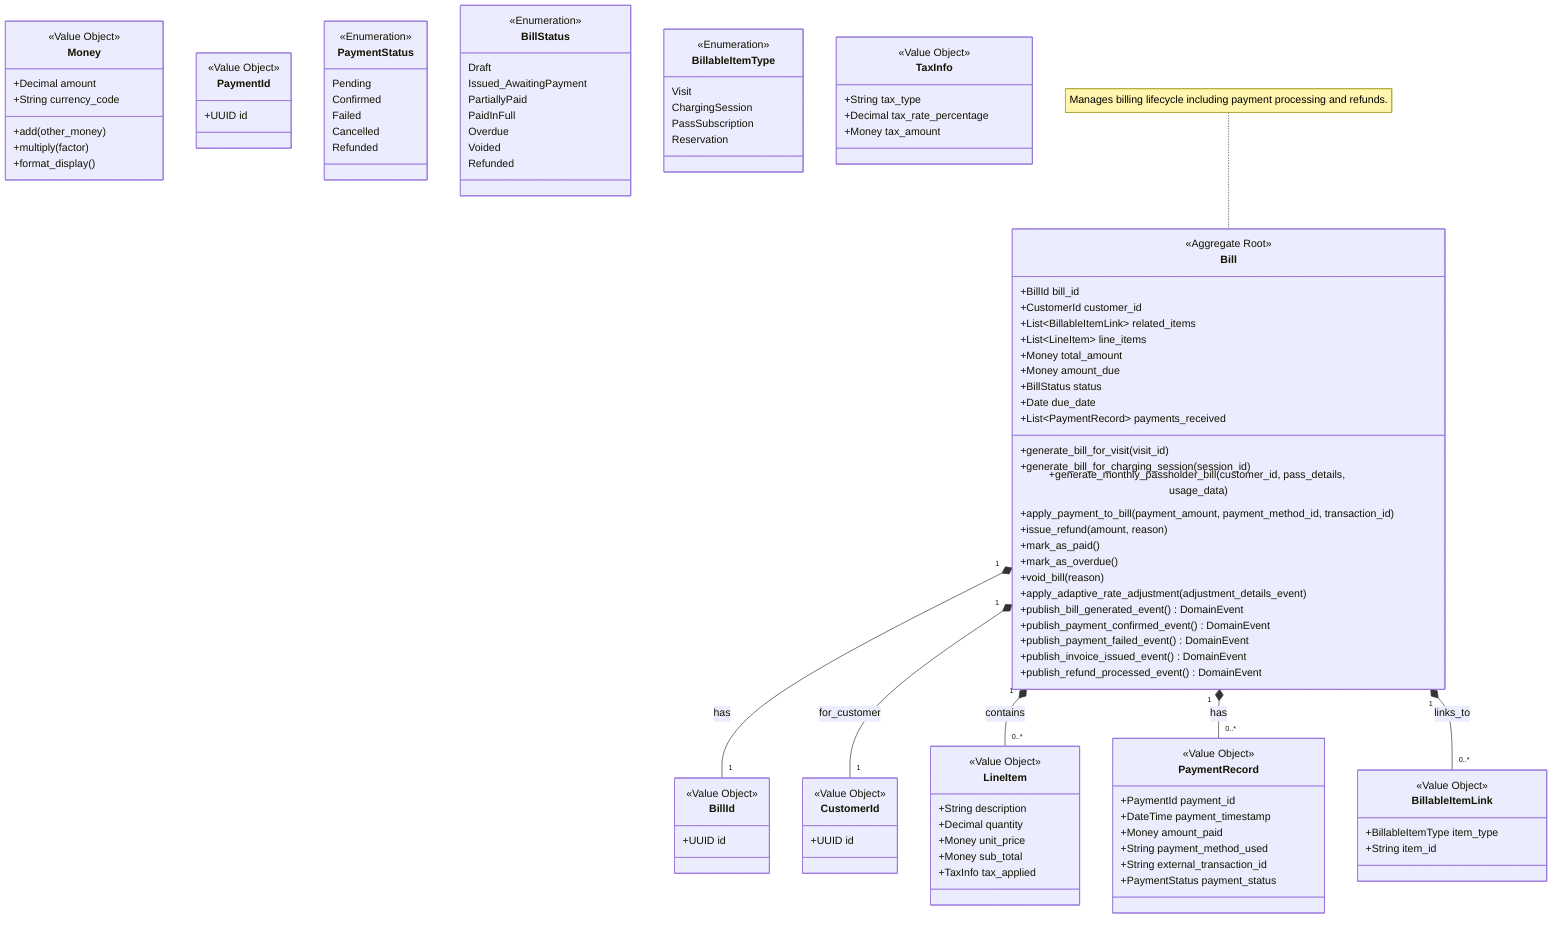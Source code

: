 classDiagram
    class Bill {
        <<Aggregate Root>>
        +BillId bill_id
        +CustomerId customer_id
        +List~BillableItemLink~ related_items
        +List~LineItem~ line_items
        +Money total_amount
        +Money amount_due
        +BillStatus status
        +Date due_date
        +List~PaymentRecord~ payments_received
        +generate_bill_for_visit(visit_id)
        +generate_bill_for_charging_session(session_id)
        +generate_monthly_passholder_bill(customer_id, pass_details, usage_data)
        +apply_payment_to_bill(payment_amount, payment_method_id, transaction_id)
        +issue_refund(amount, reason)
        +mark_as_paid()
        +mark_as_overdue()
        +void_bill(reason)
        +apply_adaptive_rate_adjustment(adjustment_details_event)
        +publish_bill_generated_event() DomainEvent
        +publish_payment_confirmed_event() DomainEvent
        +publish_payment_failed_event() DomainEvent
        +publish_invoice_issued_event() DomainEvent
        +publish_refund_processed_event() DomainEvent
    }

    class BillId {
        <<Value Object>>
        +UUID id
    }

    class CustomerId {
        <<Value Object>>
        +UUID id
    }

    class LineItem {
        <<Value Object>>
        +String description
        +Decimal quantity
        +Money unit_price
        +Money sub_total
        +TaxInfo tax_applied
    }

    class Money {
        <<Value Object>>
        +Decimal amount
        +String currency_code
        +add(other_money)
        +multiply(factor)
        +format_display()
    }

    class PaymentRecord {
        <<Value Object>>
        +PaymentId payment_id
        +DateTime payment_timestamp
        +Money amount_paid
        +String payment_method_used
        +String external_transaction_id
        +PaymentStatus payment_status
    }

    class PaymentId {
        <<Value Object>>
        +UUID id
    }

    class PaymentStatus {
        <<Enumeration>>
        Pending
        Confirmed
        Failed
        Cancelled
        Refunded
    }

    class BillStatus {
        <<Enumeration>>
        Draft
        Issued_AwaitingPayment
        PartiallyPaid
        PaidInFull
        Overdue
        Voided
        Refunded
    }

    class BillableItemLink {
        <<Value Object>>
        +BillableItemType item_type
        +String item_id
    }

    class BillableItemType {
        <<Enumeration>>
        Visit
        ChargingSession
        PassSubscription
        Reservation
    }

    class TaxInfo {
        <<Value Object>>
        +String tax_type
        +Decimal tax_rate_percentage
        +Money tax_amount
    }

    Bill "1" *-- "1" BillId : has
    Bill "1" *-- "1" CustomerId : for_customer
    Bill "1" *-- "0..*" LineItem : contains
    Bill "1" *-- "0..*" PaymentRecord : has
    Bill "1" *-- "0..*" BillableItemLink : links_to

    note for Bill "Manages billing lifecycle including payment processing and refunds."
